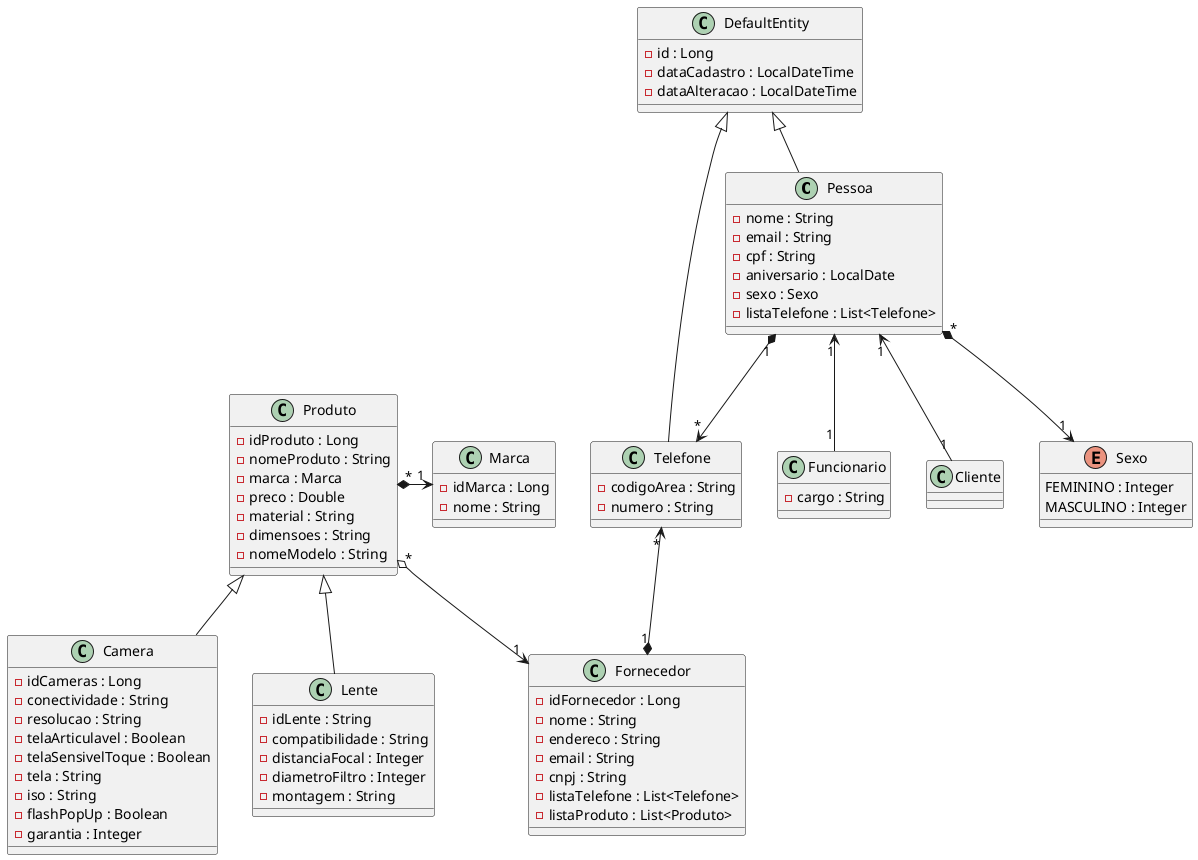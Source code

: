 @startuml ecommerce
class Pessoa{
  - nome : String
  - email : String
  - cpf : String
  - aniversario : LocalDate
  - sexo : Sexo
  - listaTelefone : List<Telefone>
}

class Funcionario{
  - cargo : String 
}

class Cliente{

}


Enum Sexo{
  FEMININO : Integer
  MASCULINO : Integer
}


class Fornecedor{
  - idFornecedor : Long
  - nome : String
  - endereco : String 
  - email : String
  - cnpj : String
  - listaTelefone : List<Telefone>
  - listaProduto : List<Produto>
}


class Produto{
  - idProduto : Long
  - nomeProduto : String
  - marca : Marca
  - preco : Double
  - material : String
  - dimensoes : String
  - nomeModelo : String
}

class Camera{
  - idCameras : Long
  - conectividade : String
  - resolucao : String
  - telaArticulavel : Boolean
  - telaSensivelToque : Boolean
  - tela : String
  - iso : String
  - flashPopUp : Boolean
  - garantia : Integer
}

class Marca{
  - idMarca : Long
  - nome : String
}

class Lente{
  - idLente : String
  - compatibilidade : String
  - distanciaFocal : Integer
  - diametroFiltro : Integer
  - montagem : String
}

class DefaultEntity{
  - id : Long
  - dataCadastro : LocalDateTime
  - dataAlteracao : LocalDateTime
}

class Telefone{
  - codigoArea : String
  - numero : String
}

Pessoa "1" *--> "*" Telefone
Pessoa "1" <-- "1" Funcionario
Pessoa "1" <-- "1" Cliente
Pessoa "*" *--> "1" Sexo
DefaultEntity <|-- Telefone

Pessoa -up-|> DefaultEntity 

Marca "1" <-left-* "*" Produto

Fornecedor "1" *-up-> "*" Telefone
Produto "*" o--> "1" Fornecedor
Produto <|-- Camera
Produto <|-- Lente
@enduml
